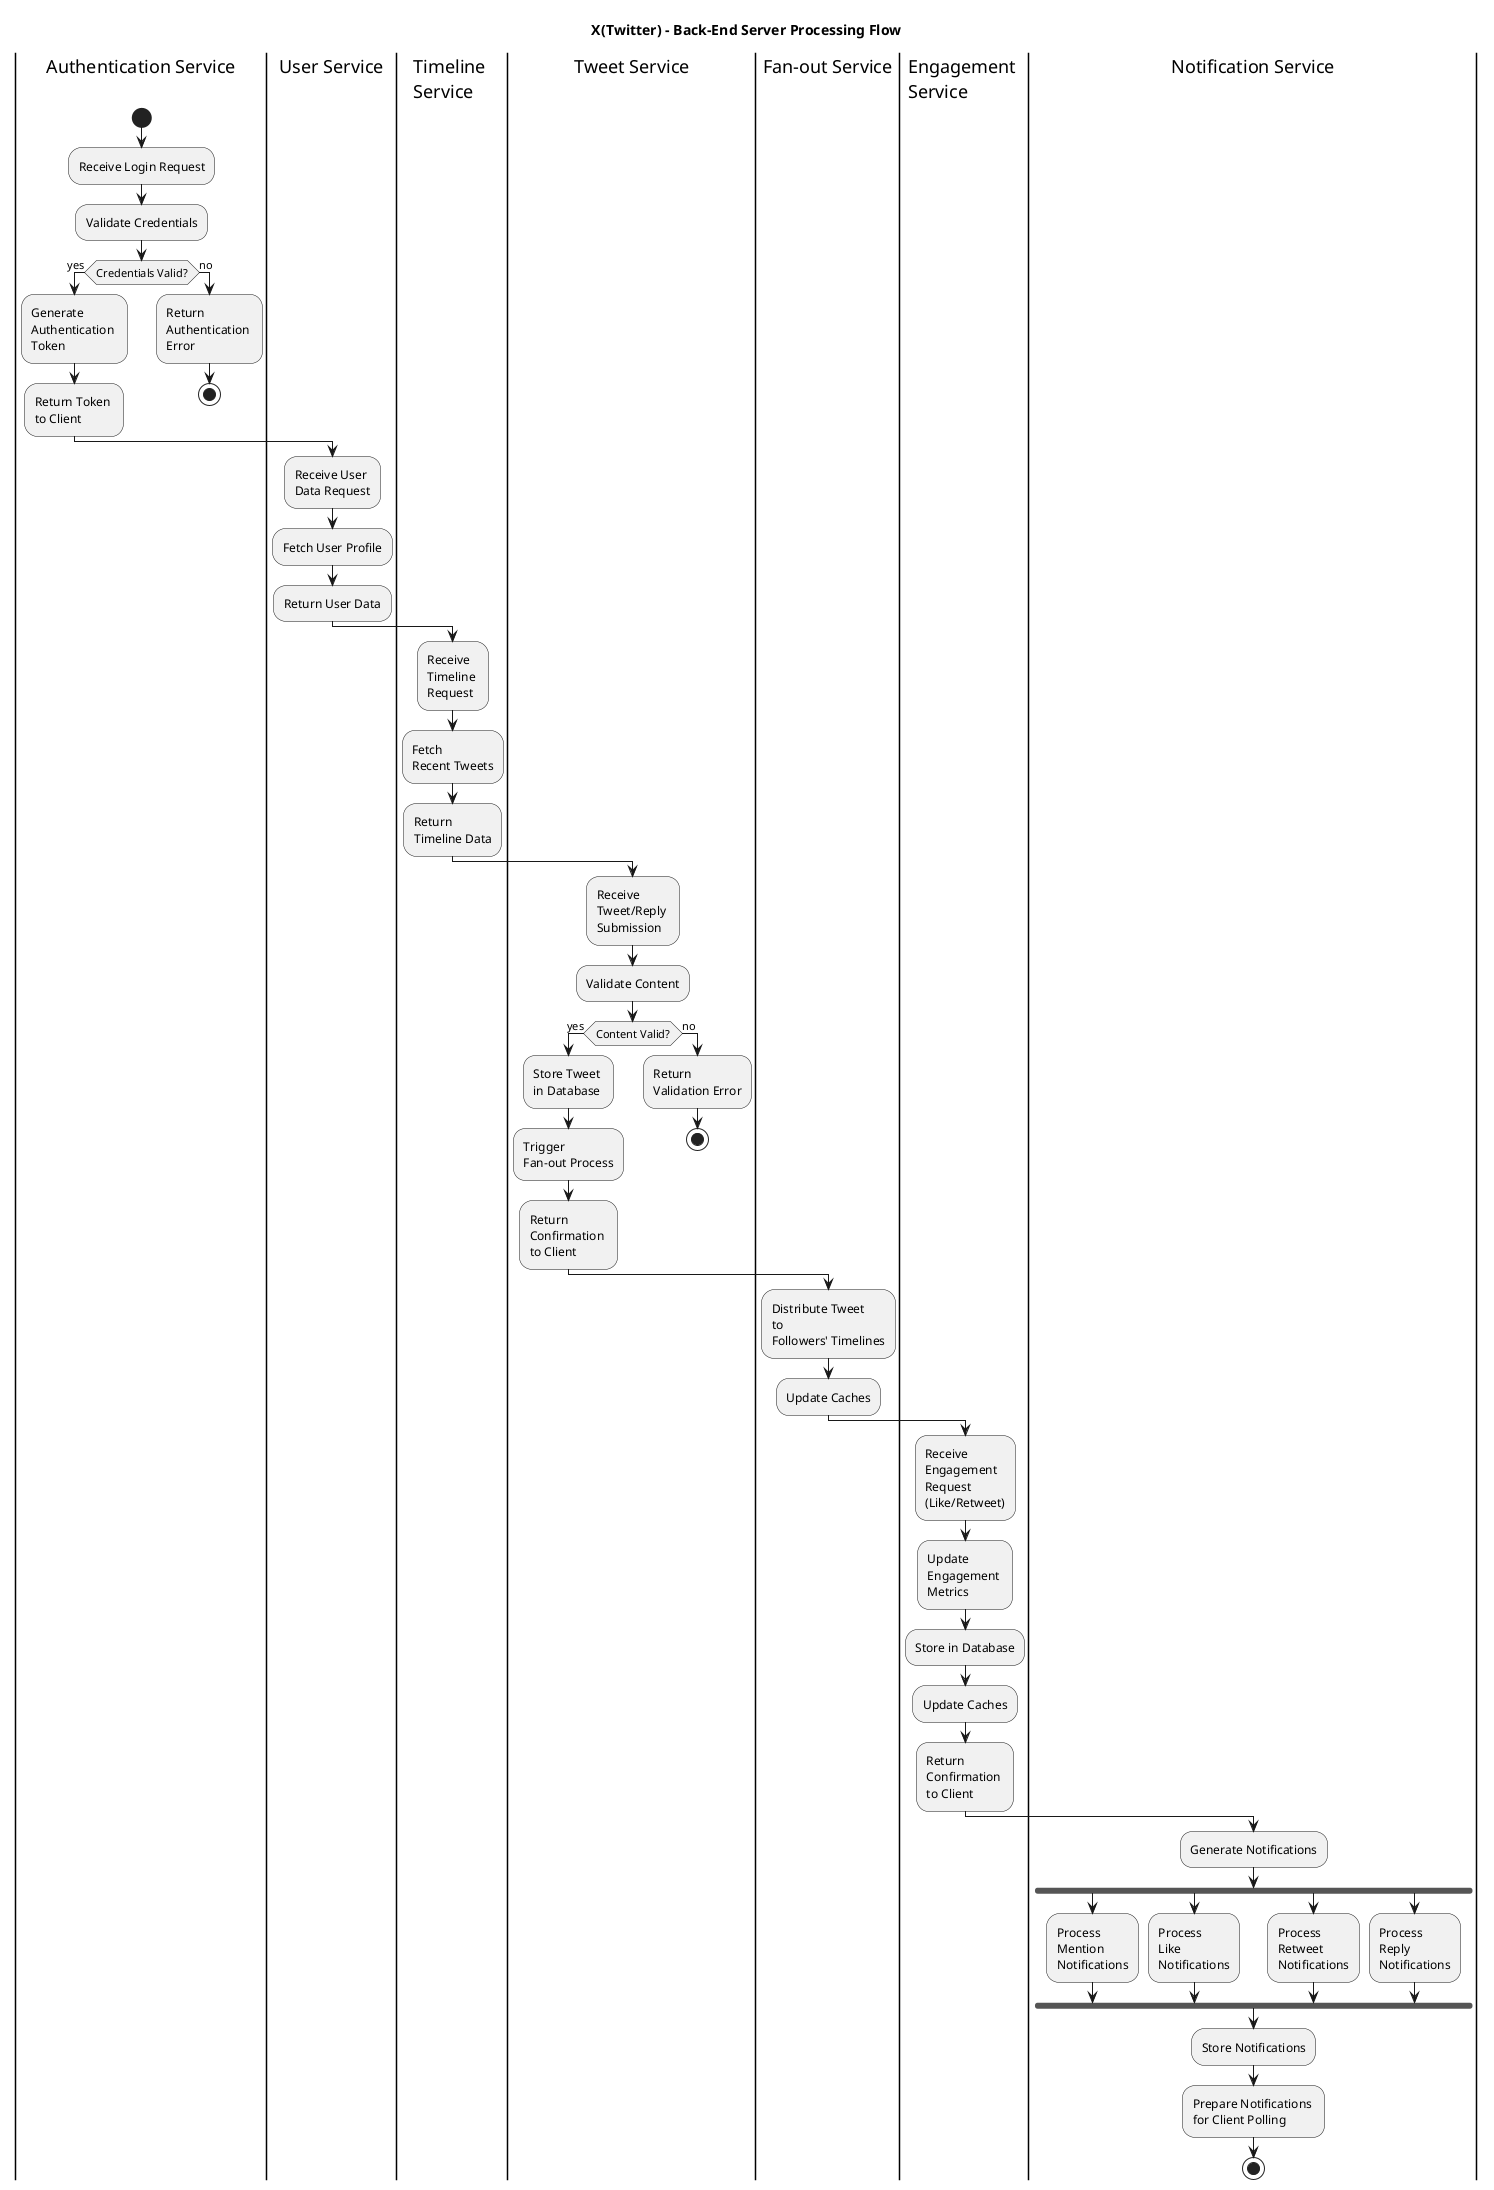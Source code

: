 @startuml
title X(Twitter) - Back-End Server Processing Flow

|Authentication Service|
start
:Receive Login Request;
:Validate Credentials;
if (Credentials Valid?) then (yes)
  :Generate \nAuthentication \nToken;
  :Return Token \nto Client;
else (no)
  :Return \nAuthentication \nError;
  stop
endif

|User Service|
:Receive User \nData Request;
:Fetch User Profile;
:Return User Data;

|Timeline \nService|
:Receive \nTimeline \nRequest;
:Fetch \nRecent Tweets;
:Return \nTimeline Data;

|Tweet Service|
:Receive \nTweet/Reply \nSubmission;
:Validate Content;
if (Content Valid?) then (yes)
  :Store Tweet \nin Database;
  :Trigger \nFan-out Process;
  :Return \nConfirmation \nto Client;
else (no)
  :Return \nValidation Error;
  stop
endif

|Fan-out Service|
:Distribute Tweet \nto \nFollowers' Timelines;
:Update Caches;

|Engagement \nService|
:Receive \nEngagement \nRequest \n(Like/Retweet);
:Update \nEngagement \nMetrics;
:Store in Database;
:Update Caches;
:Return \nConfirmation \nto Client;

|Notification Service|
:Generate Notifications;
fork
  :Process \nMention \nNotifications;
fork again
  :Process \nLike \nNotifications;
fork again
  :Process \nRetweet \nNotifications;
fork again
  :Process \nReply \nNotifications;
end fork
:Store Notifications;
:Prepare Notifications \nfor Client Polling;

stop
@enduml
